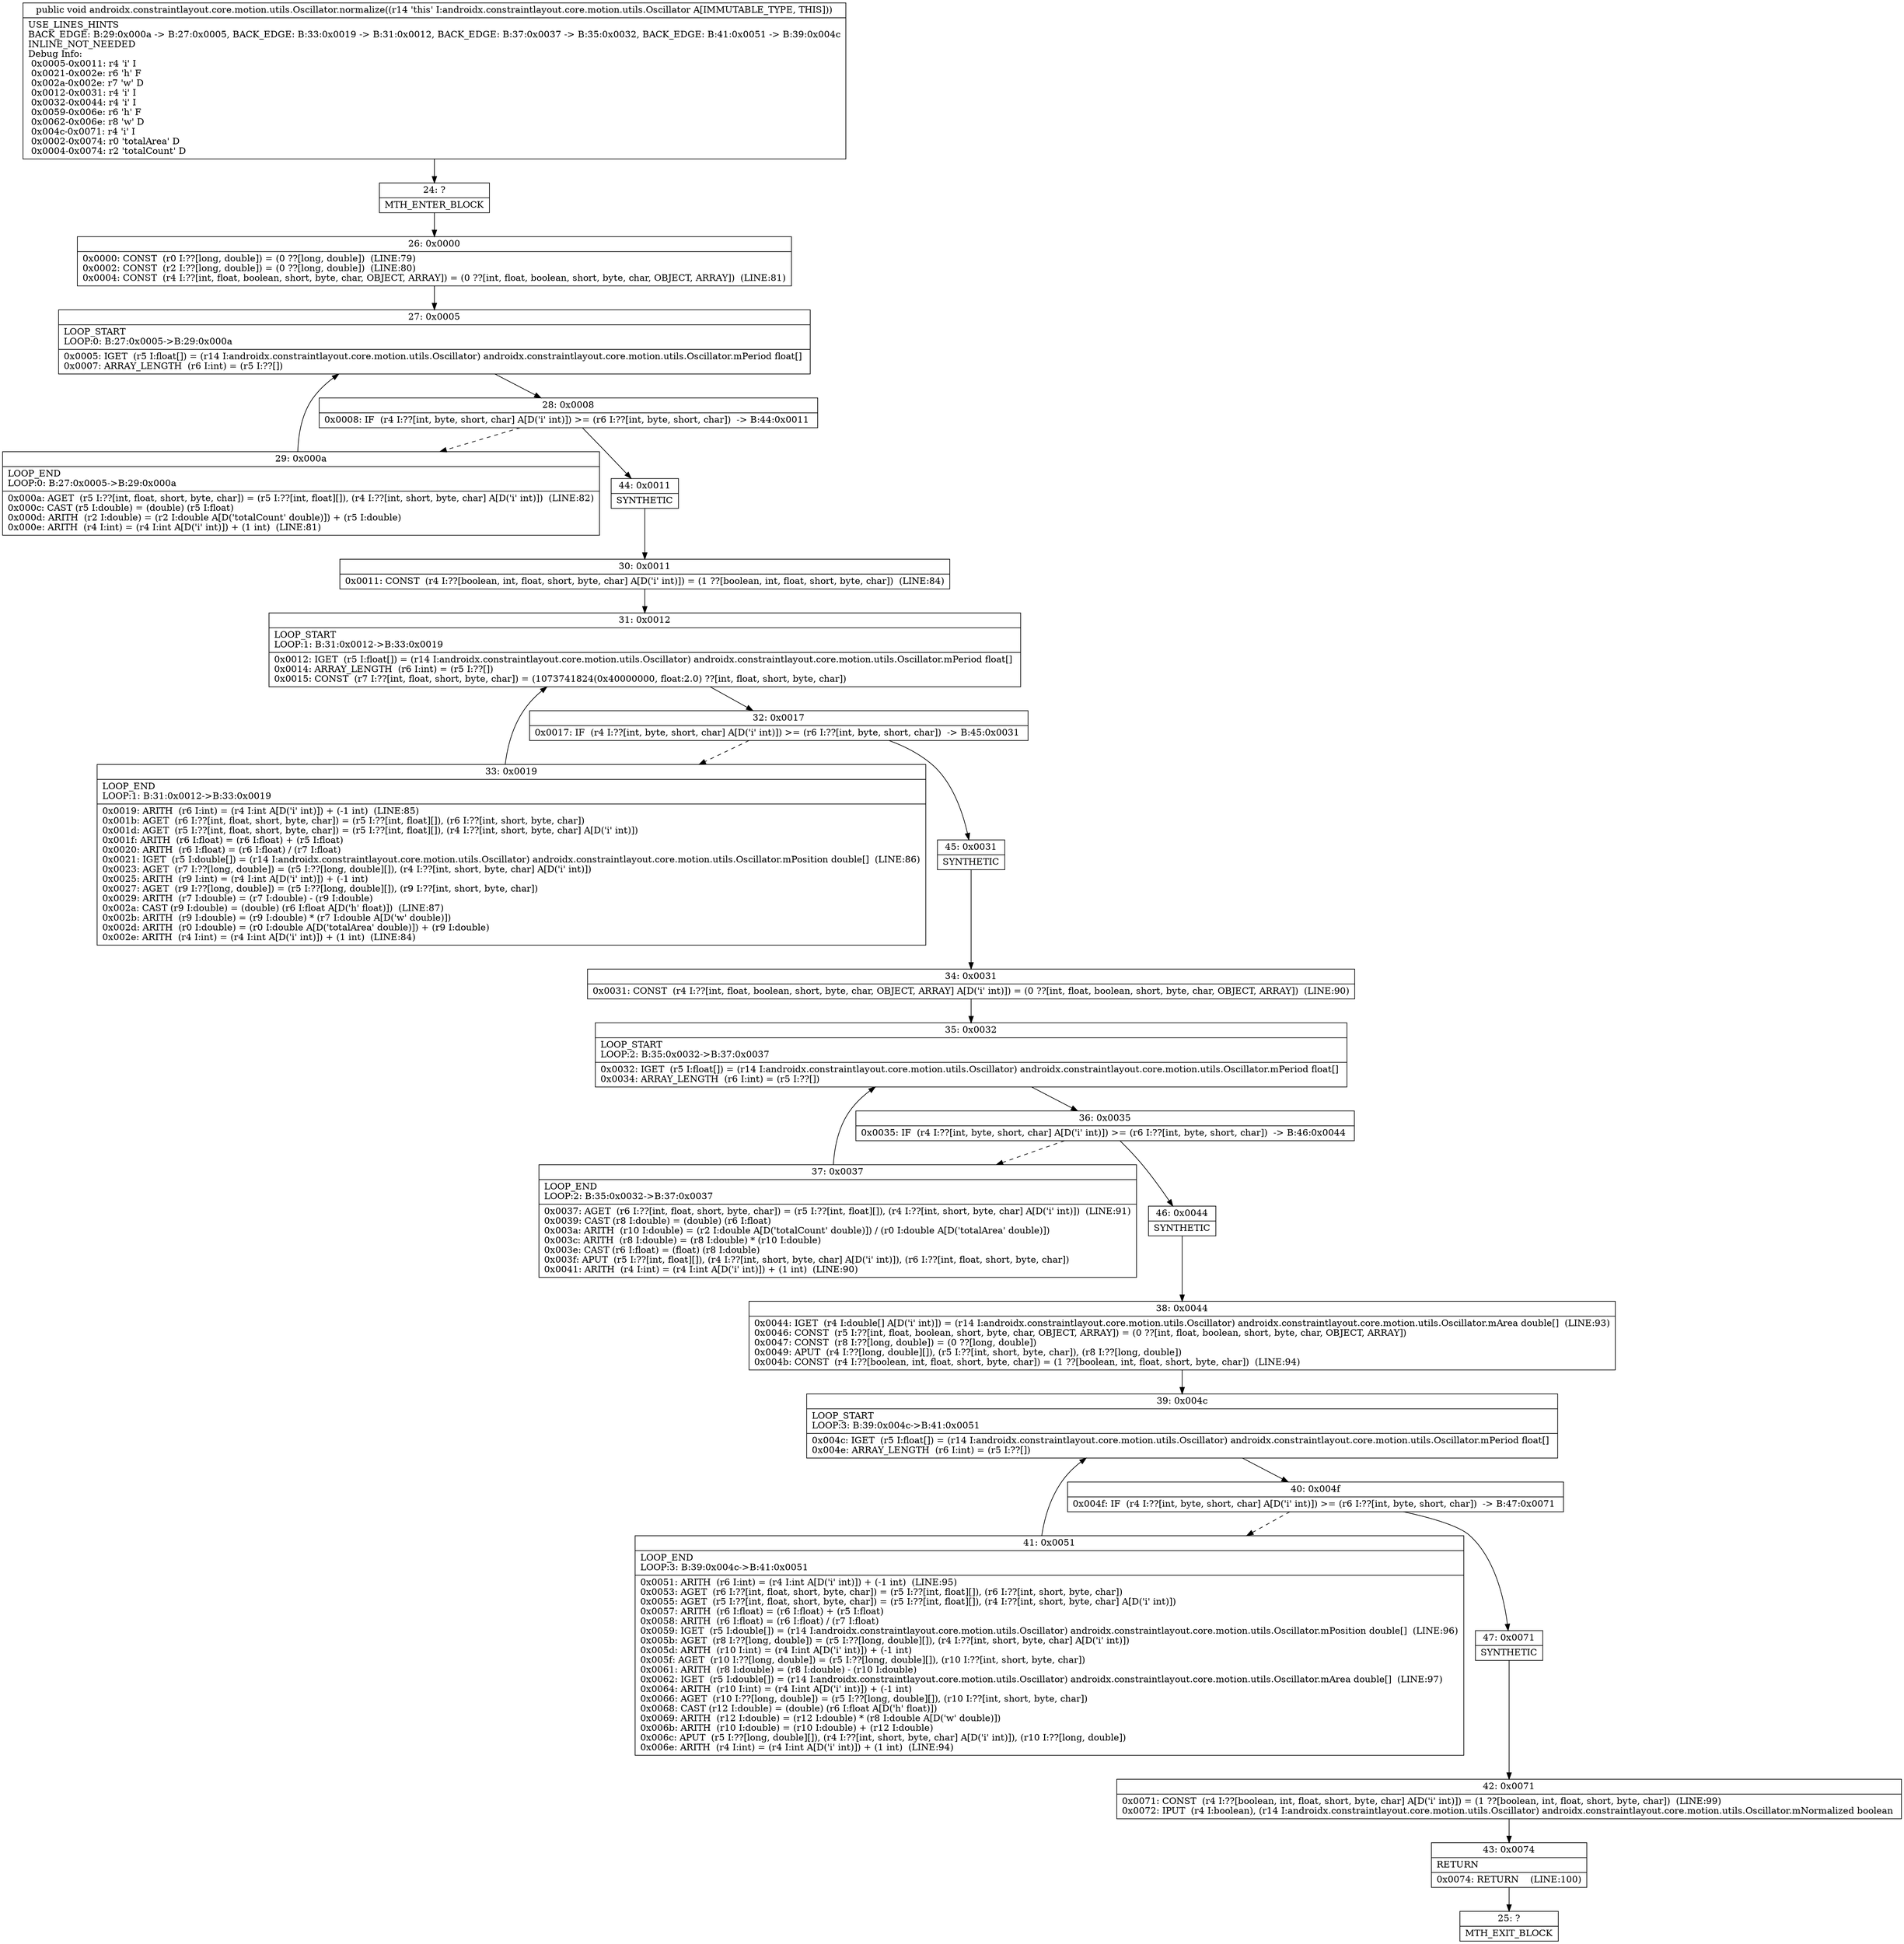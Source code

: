 digraph "CFG forandroidx.constraintlayout.core.motion.utils.Oscillator.normalize()V" {
Node_24 [shape=record,label="{24\:\ ?|MTH_ENTER_BLOCK\l}"];
Node_26 [shape=record,label="{26\:\ 0x0000|0x0000: CONST  (r0 I:??[long, double]) = (0 ??[long, double])  (LINE:79)\l0x0002: CONST  (r2 I:??[long, double]) = (0 ??[long, double])  (LINE:80)\l0x0004: CONST  (r4 I:??[int, float, boolean, short, byte, char, OBJECT, ARRAY]) = (0 ??[int, float, boolean, short, byte, char, OBJECT, ARRAY])  (LINE:81)\l}"];
Node_27 [shape=record,label="{27\:\ 0x0005|LOOP_START\lLOOP:0: B:27:0x0005\-\>B:29:0x000a\l|0x0005: IGET  (r5 I:float[]) = (r14 I:androidx.constraintlayout.core.motion.utils.Oscillator) androidx.constraintlayout.core.motion.utils.Oscillator.mPeriod float[] \l0x0007: ARRAY_LENGTH  (r6 I:int) = (r5 I:??[]) \l}"];
Node_28 [shape=record,label="{28\:\ 0x0008|0x0008: IF  (r4 I:??[int, byte, short, char] A[D('i' int)]) \>= (r6 I:??[int, byte, short, char])  \-\> B:44:0x0011 \l}"];
Node_29 [shape=record,label="{29\:\ 0x000a|LOOP_END\lLOOP:0: B:27:0x0005\-\>B:29:0x000a\l|0x000a: AGET  (r5 I:??[int, float, short, byte, char]) = (r5 I:??[int, float][]), (r4 I:??[int, short, byte, char] A[D('i' int)])  (LINE:82)\l0x000c: CAST (r5 I:double) = (double) (r5 I:float) \l0x000d: ARITH  (r2 I:double) = (r2 I:double A[D('totalCount' double)]) + (r5 I:double) \l0x000e: ARITH  (r4 I:int) = (r4 I:int A[D('i' int)]) + (1 int)  (LINE:81)\l}"];
Node_44 [shape=record,label="{44\:\ 0x0011|SYNTHETIC\l}"];
Node_30 [shape=record,label="{30\:\ 0x0011|0x0011: CONST  (r4 I:??[boolean, int, float, short, byte, char] A[D('i' int)]) = (1 ??[boolean, int, float, short, byte, char])  (LINE:84)\l}"];
Node_31 [shape=record,label="{31\:\ 0x0012|LOOP_START\lLOOP:1: B:31:0x0012\-\>B:33:0x0019\l|0x0012: IGET  (r5 I:float[]) = (r14 I:androidx.constraintlayout.core.motion.utils.Oscillator) androidx.constraintlayout.core.motion.utils.Oscillator.mPeriod float[] \l0x0014: ARRAY_LENGTH  (r6 I:int) = (r5 I:??[]) \l0x0015: CONST  (r7 I:??[int, float, short, byte, char]) = (1073741824(0x40000000, float:2.0) ??[int, float, short, byte, char]) \l}"];
Node_32 [shape=record,label="{32\:\ 0x0017|0x0017: IF  (r4 I:??[int, byte, short, char] A[D('i' int)]) \>= (r6 I:??[int, byte, short, char])  \-\> B:45:0x0031 \l}"];
Node_33 [shape=record,label="{33\:\ 0x0019|LOOP_END\lLOOP:1: B:31:0x0012\-\>B:33:0x0019\l|0x0019: ARITH  (r6 I:int) = (r4 I:int A[D('i' int)]) + (\-1 int)  (LINE:85)\l0x001b: AGET  (r6 I:??[int, float, short, byte, char]) = (r5 I:??[int, float][]), (r6 I:??[int, short, byte, char]) \l0x001d: AGET  (r5 I:??[int, float, short, byte, char]) = (r5 I:??[int, float][]), (r4 I:??[int, short, byte, char] A[D('i' int)]) \l0x001f: ARITH  (r6 I:float) = (r6 I:float) + (r5 I:float) \l0x0020: ARITH  (r6 I:float) = (r6 I:float) \/ (r7 I:float) \l0x0021: IGET  (r5 I:double[]) = (r14 I:androidx.constraintlayout.core.motion.utils.Oscillator) androidx.constraintlayout.core.motion.utils.Oscillator.mPosition double[]  (LINE:86)\l0x0023: AGET  (r7 I:??[long, double]) = (r5 I:??[long, double][]), (r4 I:??[int, short, byte, char] A[D('i' int)]) \l0x0025: ARITH  (r9 I:int) = (r4 I:int A[D('i' int)]) + (\-1 int) \l0x0027: AGET  (r9 I:??[long, double]) = (r5 I:??[long, double][]), (r9 I:??[int, short, byte, char]) \l0x0029: ARITH  (r7 I:double) = (r7 I:double) \- (r9 I:double) \l0x002a: CAST (r9 I:double) = (double) (r6 I:float A[D('h' float)])  (LINE:87)\l0x002b: ARITH  (r9 I:double) = (r9 I:double) * (r7 I:double A[D('w' double)]) \l0x002d: ARITH  (r0 I:double) = (r0 I:double A[D('totalArea' double)]) + (r9 I:double) \l0x002e: ARITH  (r4 I:int) = (r4 I:int A[D('i' int)]) + (1 int)  (LINE:84)\l}"];
Node_45 [shape=record,label="{45\:\ 0x0031|SYNTHETIC\l}"];
Node_34 [shape=record,label="{34\:\ 0x0031|0x0031: CONST  (r4 I:??[int, float, boolean, short, byte, char, OBJECT, ARRAY] A[D('i' int)]) = (0 ??[int, float, boolean, short, byte, char, OBJECT, ARRAY])  (LINE:90)\l}"];
Node_35 [shape=record,label="{35\:\ 0x0032|LOOP_START\lLOOP:2: B:35:0x0032\-\>B:37:0x0037\l|0x0032: IGET  (r5 I:float[]) = (r14 I:androidx.constraintlayout.core.motion.utils.Oscillator) androidx.constraintlayout.core.motion.utils.Oscillator.mPeriod float[] \l0x0034: ARRAY_LENGTH  (r6 I:int) = (r5 I:??[]) \l}"];
Node_36 [shape=record,label="{36\:\ 0x0035|0x0035: IF  (r4 I:??[int, byte, short, char] A[D('i' int)]) \>= (r6 I:??[int, byte, short, char])  \-\> B:46:0x0044 \l}"];
Node_37 [shape=record,label="{37\:\ 0x0037|LOOP_END\lLOOP:2: B:35:0x0032\-\>B:37:0x0037\l|0x0037: AGET  (r6 I:??[int, float, short, byte, char]) = (r5 I:??[int, float][]), (r4 I:??[int, short, byte, char] A[D('i' int)])  (LINE:91)\l0x0039: CAST (r8 I:double) = (double) (r6 I:float) \l0x003a: ARITH  (r10 I:double) = (r2 I:double A[D('totalCount' double)]) \/ (r0 I:double A[D('totalArea' double)]) \l0x003c: ARITH  (r8 I:double) = (r8 I:double) * (r10 I:double) \l0x003e: CAST (r6 I:float) = (float) (r8 I:double) \l0x003f: APUT  (r5 I:??[int, float][]), (r4 I:??[int, short, byte, char] A[D('i' int)]), (r6 I:??[int, float, short, byte, char]) \l0x0041: ARITH  (r4 I:int) = (r4 I:int A[D('i' int)]) + (1 int)  (LINE:90)\l}"];
Node_46 [shape=record,label="{46\:\ 0x0044|SYNTHETIC\l}"];
Node_38 [shape=record,label="{38\:\ 0x0044|0x0044: IGET  (r4 I:double[] A[D('i' int)]) = (r14 I:androidx.constraintlayout.core.motion.utils.Oscillator) androidx.constraintlayout.core.motion.utils.Oscillator.mArea double[]  (LINE:93)\l0x0046: CONST  (r5 I:??[int, float, boolean, short, byte, char, OBJECT, ARRAY]) = (0 ??[int, float, boolean, short, byte, char, OBJECT, ARRAY]) \l0x0047: CONST  (r8 I:??[long, double]) = (0 ??[long, double]) \l0x0049: APUT  (r4 I:??[long, double][]), (r5 I:??[int, short, byte, char]), (r8 I:??[long, double]) \l0x004b: CONST  (r4 I:??[boolean, int, float, short, byte, char]) = (1 ??[boolean, int, float, short, byte, char])  (LINE:94)\l}"];
Node_39 [shape=record,label="{39\:\ 0x004c|LOOP_START\lLOOP:3: B:39:0x004c\-\>B:41:0x0051\l|0x004c: IGET  (r5 I:float[]) = (r14 I:androidx.constraintlayout.core.motion.utils.Oscillator) androidx.constraintlayout.core.motion.utils.Oscillator.mPeriod float[] \l0x004e: ARRAY_LENGTH  (r6 I:int) = (r5 I:??[]) \l}"];
Node_40 [shape=record,label="{40\:\ 0x004f|0x004f: IF  (r4 I:??[int, byte, short, char] A[D('i' int)]) \>= (r6 I:??[int, byte, short, char])  \-\> B:47:0x0071 \l}"];
Node_41 [shape=record,label="{41\:\ 0x0051|LOOP_END\lLOOP:3: B:39:0x004c\-\>B:41:0x0051\l|0x0051: ARITH  (r6 I:int) = (r4 I:int A[D('i' int)]) + (\-1 int)  (LINE:95)\l0x0053: AGET  (r6 I:??[int, float, short, byte, char]) = (r5 I:??[int, float][]), (r6 I:??[int, short, byte, char]) \l0x0055: AGET  (r5 I:??[int, float, short, byte, char]) = (r5 I:??[int, float][]), (r4 I:??[int, short, byte, char] A[D('i' int)]) \l0x0057: ARITH  (r6 I:float) = (r6 I:float) + (r5 I:float) \l0x0058: ARITH  (r6 I:float) = (r6 I:float) \/ (r7 I:float) \l0x0059: IGET  (r5 I:double[]) = (r14 I:androidx.constraintlayout.core.motion.utils.Oscillator) androidx.constraintlayout.core.motion.utils.Oscillator.mPosition double[]  (LINE:96)\l0x005b: AGET  (r8 I:??[long, double]) = (r5 I:??[long, double][]), (r4 I:??[int, short, byte, char] A[D('i' int)]) \l0x005d: ARITH  (r10 I:int) = (r4 I:int A[D('i' int)]) + (\-1 int) \l0x005f: AGET  (r10 I:??[long, double]) = (r5 I:??[long, double][]), (r10 I:??[int, short, byte, char]) \l0x0061: ARITH  (r8 I:double) = (r8 I:double) \- (r10 I:double) \l0x0062: IGET  (r5 I:double[]) = (r14 I:androidx.constraintlayout.core.motion.utils.Oscillator) androidx.constraintlayout.core.motion.utils.Oscillator.mArea double[]  (LINE:97)\l0x0064: ARITH  (r10 I:int) = (r4 I:int A[D('i' int)]) + (\-1 int) \l0x0066: AGET  (r10 I:??[long, double]) = (r5 I:??[long, double][]), (r10 I:??[int, short, byte, char]) \l0x0068: CAST (r12 I:double) = (double) (r6 I:float A[D('h' float)]) \l0x0069: ARITH  (r12 I:double) = (r12 I:double) * (r8 I:double A[D('w' double)]) \l0x006b: ARITH  (r10 I:double) = (r10 I:double) + (r12 I:double) \l0x006c: APUT  (r5 I:??[long, double][]), (r4 I:??[int, short, byte, char] A[D('i' int)]), (r10 I:??[long, double]) \l0x006e: ARITH  (r4 I:int) = (r4 I:int A[D('i' int)]) + (1 int)  (LINE:94)\l}"];
Node_47 [shape=record,label="{47\:\ 0x0071|SYNTHETIC\l}"];
Node_42 [shape=record,label="{42\:\ 0x0071|0x0071: CONST  (r4 I:??[boolean, int, float, short, byte, char] A[D('i' int)]) = (1 ??[boolean, int, float, short, byte, char])  (LINE:99)\l0x0072: IPUT  (r4 I:boolean), (r14 I:androidx.constraintlayout.core.motion.utils.Oscillator) androidx.constraintlayout.core.motion.utils.Oscillator.mNormalized boolean \l}"];
Node_43 [shape=record,label="{43\:\ 0x0074|RETURN\l|0x0074: RETURN    (LINE:100)\l}"];
Node_25 [shape=record,label="{25\:\ ?|MTH_EXIT_BLOCK\l}"];
MethodNode[shape=record,label="{public void androidx.constraintlayout.core.motion.utils.Oscillator.normalize((r14 'this' I:androidx.constraintlayout.core.motion.utils.Oscillator A[IMMUTABLE_TYPE, THIS]))  | USE_LINES_HINTS\lBACK_EDGE: B:29:0x000a \-\> B:27:0x0005, BACK_EDGE: B:33:0x0019 \-\> B:31:0x0012, BACK_EDGE: B:37:0x0037 \-\> B:35:0x0032, BACK_EDGE: B:41:0x0051 \-\> B:39:0x004c\lINLINE_NOT_NEEDED\lDebug Info:\l  0x0005\-0x0011: r4 'i' I\l  0x0021\-0x002e: r6 'h' F\l  0x002a\-0x002e: r7 'w' D\l  0x0012\-0x0031: r4 'i' I\l  0x0032\-0x0044: r4 'i' I\l  0x0059\-0x006e: r6 'h' F\l  0x0062\-0x006e: r8 'w' D\l  0x004c\-0x0071: r4 'i' I\l  0x0002\-0x0074: r0 'totalArea' D\l  0x0004\-0x0074: r2 'totalCount' D\l}"];
MethodNode -> Node_24;Node_24 -> Node_26;
Node_26 -> Node_27;
Node_27 -> Node_28;
Node_28 -> Node_29[style=dashed];
Node_28 -> Node_44;
Node_29 -> Node_27;
Node_44 -> Node_30;
Node_30 -> Node_31;
Node_31 -> Node_32;
Node_32 -> Node_33[style=dashed];
Node_32 -> Node_45;
Node_33 -> Node_31;
Node_45 -> Node_34;
Node_34 -> Node_35;
Node_35 -> Node_36;
Node_36 -> Node_37[style=dashed];
Node_36 -> Node_46;
Node_37 -> Node_35;
Node_46 -> Node_38;
Node_38 -> Node_39;
Node_39 -> Node_40;
Node_40 -> Node_41[style=dashed];
Node_40 -> Node_47;
Node_41 -> Node_39;
Node_47 -> Node_42;
Node_42 -> Node_43;
Node_43 -> Node_25;
}

